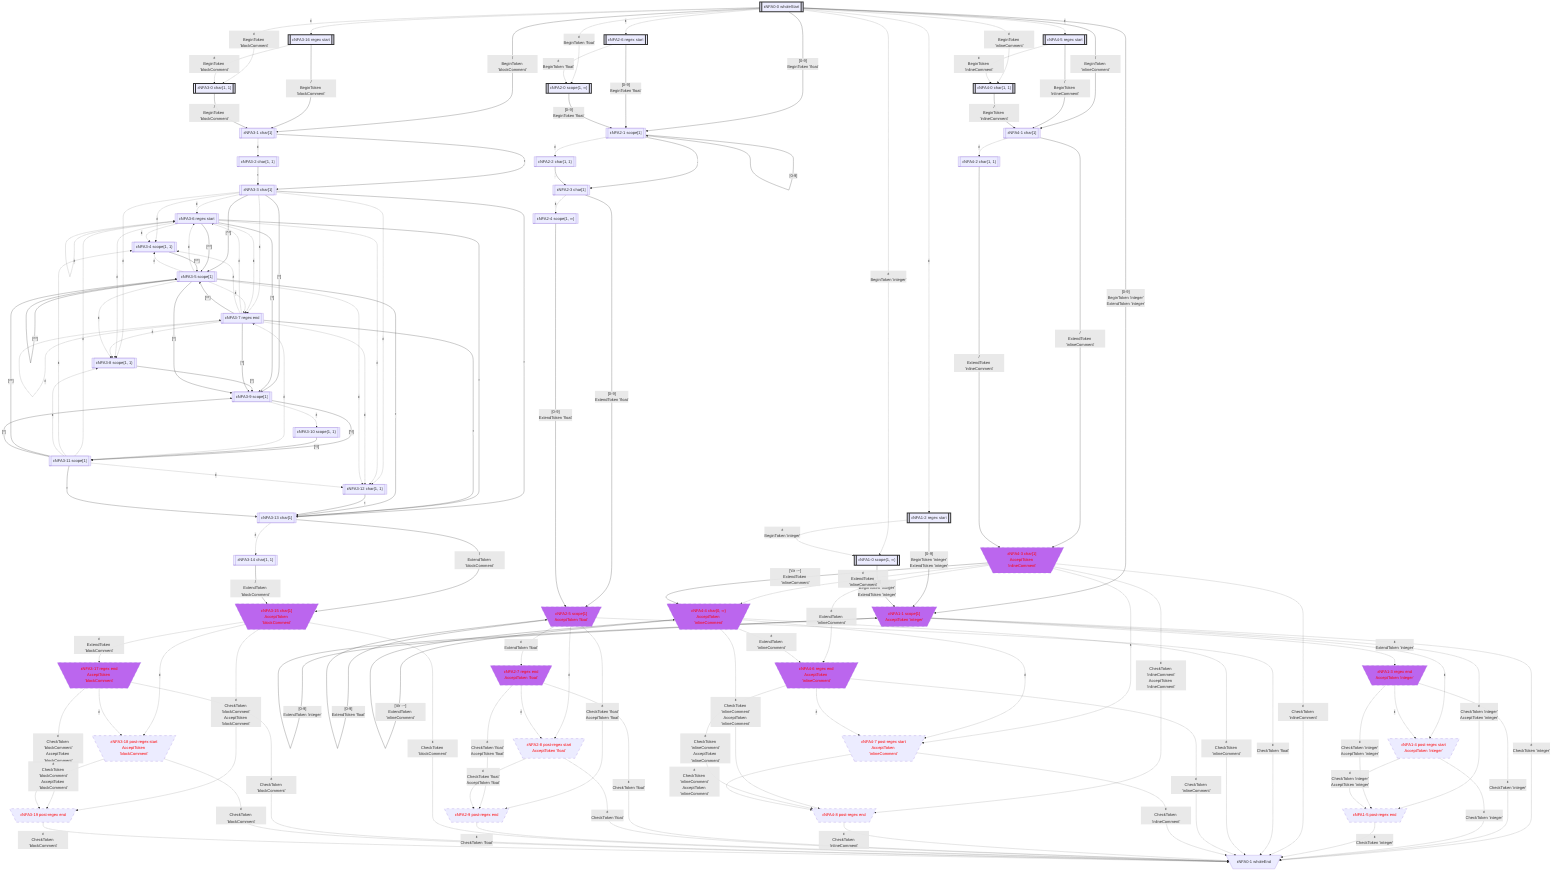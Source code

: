 flowchart
classDef c0001 color:#FF0000;
classDef c0010 stroke-dasharray: 10 10;
classDef c0011 stroke-dasharray: 10 10,color:#FF0000;
classDef c0100 fill:#BB66EE;
classDef c0101 fill:#BB66EE,color:#FF0000;
classDef c0110 fill:#BB66EE,stroke-dasharray: 10 10;
classDef c0111 fill:#BB66EE,stroke-dasharray: 10 10,color:#FF0000;
classDef c1000 stroke:#333,stroke-width:4px;
classDef c1001 stroke:#333,stroke-width:4px,color:#FF0000;
classDef c1010 stroke:#333,stroke-width:4px,stroke-dasharray: 10 10;
classDef c1011 stroke:#333,stroke-width:4px,stroke-dasharray: 10 10,color:#FF0000;
classDef c1100 stroke:#333,stroke-width:4px,fill:#BB66EE;
classDef c1101 stroke:#333,stroke-width:4px,fill:#BB66EE,color:#FF0000;
classDef c1110 stroke:#333,stroke-width:4px,fill:#BB66EE,stroke-dasharray: 10 10;
classDef c1111 stroke:#333,stroke-width:4px,fill:#BB66EE,stroke-dasharray: 10 10,color:#FF0000;
eNFA0_0_49774232[["εNFA0-0 wholeStart"]]
class eNFA0_0_49774232 c1000;
eNFA1_2_5180964[["εNFA1-2 regex start"]]
class eNFA1_2_5180964 c1000;
eNFA2_6_45314905[["εNFA2-6 regex start"]]
class eNFA2_6_45314905 c1000;
eNFA3_16_46628683[["εNFA3-16 regex start"]]
class eNFA3_16_46628683 c1000;
eNFA4_5_17004965[["εNFA4-5 regex start"]]
class eNFA4_5_17004965 c1000;
eNFA1_0_34649765[["εNFA1-0 scope{1, ∞}"]]
class eNFA1_0_34649765 c1000;
eNFA2_0_26746391[["εNFA2-0 scope{1, ∞}"]]
class eNFA2_0_26746391 c1000;
eNFA3_0_41459726[["εNFA3-0 char{1, 1}"]]
class eNFA3_0_41459726 c1000;
eNFA4_0_25040094[["εNFA4-0 char{1, 1}"]]
class eNFA4_0_25040094 c1000;
eNFA1_1_48589216[\"εNFA1-1 scope[1]
AcceptToken 'integer'"/]
class eNFA1_1_48589216 c0111;
eNFA2_1_55167604[["εNFA2-1 scope[1]"]]
eNFA3_1_14981763[["εNFA3-1 char[1]"]]
eNFA4_1_5563313[["εNFA4-1 char[1]"]]
eNFA1_3_43412436[\"εNFA1-3 regex end
AcceptToken 'integer'"/]
class eNFA1_3_43412436 c0111;
eNFA1_4_45251091[\"εNFA1-4 post-regex start
AcceptToken 'integer'"/]
class eNFA1_4_45251091 c0011;
eNFA1_5_63321005[\"εNFA1-5 post-regex end"/]
class eNFA1_5_63321005 c0011;
eNFA0_1_7035667[\"εNFA0-1 wholeEnd"/]
eNFA2_2_39390935[["εNFA2-2 char{1, 1}"]]
eNFA2_3_29123463[["εNFA2-3 char[1]"]]
eNFA3_2_47975183[["εNFA3-2 char{1, 1}"]]
eNFA3_3_18390601[["εNFA3-3 char[1]"]]
eNFA4_2_50069818[["εNFA4-2 char{1, 1}"]]
eNFA4_3_14650458[\"εNFA4-3 char[1]
AcceptToken 'inlineComment'"/]
class eNFA4_3_14650458 c0111;
eNFA2_4_9875225[["εNFA2-4 scope{1, ∞}"]]
eNFA2_5_45836489[\"εNFA2-5 scope[1]
AcceptToken 'float'"/]
class eNFA2_5_45836489 c0111;
eNFA3_6_7693179[["εNFA3-6 regex start"]]
eNFA3_4_19167756[["εNFA3-4 scope{1, 1}"]]
eNFA3_8_2129750[["εNFA3-8 scope{1, 1}"]]
eNFA3_7_38292076[["εNFA3-7 regex end"]]
eNFA3_5_13243689[["εNFA3-5 scope[1]"]]
eNFA3_9_60784581[["εNFA3-9 scope[1]"]]
eNFA3_12_31297682[["εNFA3-12 char{1, 1}"]]
eNFA3_13_24604028[["εNFA3-13 char[1]"]]
eNFA4_4_9084369[\"εNFA4-4 char{0, ∞}
AcceptToken 'inlineComment'"/]
class eNFA4_4_9084369 c0111;
eNFA4_6_64745266[\"εNFA4-6 regex end
AcceptToken 'inlineComment'"/]
class eNFA4_6_64745266 c0111;
eNFA4_7_24034261[\"εNFA4-7 post-regex start
AcceptToken 'inlineComment'"/]
class eNFA4_7_24034261 c0011;
eNFA4_8_52977523[\"εNFA4-8 post-regex end"/]
class eNFA4_8_52977523 c0011;
eNFA2_7_21768161[\"εNFA2-7 regex end
AcceptToken 'float'"/]
class eNFA2_7_21768161 c0111;
eNFA2_8_4606636[\"εNFA2-8 post-regex start
AcceptToken 'float'"/]
class eNFA2_8_4606636 c0011;
eNFA2_9_33018140[\"εNFA2-9 post-regex end"/]
class eNFA2_9_33018140 c0011;
eNFA3_10_10190321[["εNFA3-10 scope{1, 1}"]]
eNFA3_11_28727808[["εNFA3-11 scope[1]"]]
eNFA3_14_618145[["εNFA3-14 char{1, 1}"]]
eNFA3_15_37593218[\"εNFA3-15 char[1]
AcceptToken 'blockComment'"/]
class eNFA3_15_37593218 c0111;
eNFA3_17_2794650[\"εNFA3-17 regex end
AcceptToken 'blockComment'"/]
class eNFA3_17_2794650 c0111;
eNFA3_18_25151854[\"εNFA3-18 post-regex start
AcceptToken 'blockComment'"/]
class eNFA3_18_25151854 c0011;
eNFA3_19_57223682[\"εNFA3-19 post-regex end"/]
class eNFA3_19_57223682 c0011;
eNFA0_0_49774232 -.->|"ε"|eNFA1_2_5180964
eNFA0_0_49774232 -.->|"ε"|eNFA2_6_45314905
eNFA0_0_49774232 -.->|"ε"|eNFA3_16_46628683
eNFA0_0_49774232 -.->|"ε"|eNFA4_5_17004965
eNFA0_0_49774232 -.->|"ε
BeginToken 'integer'"|eNFA1_0_34649765
eNFA0_0_49774232 -.->|"ε
BeginToken 'float'"|eNFA2_0_26746391
eNFA0_0_49774232 -.->|"ε
BeginToken 'blockComment'"|eNFA3_0_41459726
eNFA0_0_49774232 -.->|"ε
BeginToken 'inlineComment'"|eNFA4_0_25040094
eNFA0_0_49774232 -->|"[0-9]
BeginToken 'integer'
ExtendToken 'integer'"|eNFA1_1_48589216
eNFA0_0_49774232 -->|"[0-9]
BeginToken 'float'"|eNFA2_1_55167604
eNFA0_0_49774232 -->|"/
BeginToken 'blockComment'"|eNFA3_1_14981763
eNFA0_0_49774232 -->|"/
BeginToken 'inlineComment'"|eNFA4_1_5563313
eNFA1_2_5180964 -.->|"ε
BeginToken 'integer'"|eNFA1_0_34649765
eNFA1_2_5180964 -->|"[0-9]
BeginToken 'integer'
ExtendToken 'integer'"|eNFA1_1_48589216
eNFA2_6_45314905 -.->|"ε
BeginToken 'float'"|eNFA2_0_26746391
eNFA2_6_45314905 -->|"[0-9]
BeginToken 'float'"|eNFA2_1_55167604
eNFA3_16_46628683 -.->|"ε
BeginToken 'blockComment'"|eNFA3_0_41459726
eNFA3_16_46628683 -->|"/
BeginToken 'blockComment'"|eNFA3_1_14981763
eNFA4_5_17004965 -.->|"ε
BeginToken 'inlineComment'"|eNFA4_0_25040094
eNFA4_5_17004965 -->|"/
BeginToken 'inlineComment'"|eNFA4_1_5563313
eNFA1_0_34649765 -->|"[0-9]
BeginToken 'integer'
ExtendToken 'integer'"|eNFA1_1_48589216
eNFA2_0_26746391 -->|"[0-9]
BeginToken 'float'"|eNFA2_1_55167604
eNFA3_0_41459726 -->|"/
BeginToken 'blockComment'"|eNFA3_1_14981763
eNFA4_0_25040094 -->|"/
BeginToken 'inlineComment'"|eNFA4_1_5563313
eNFA1_1_48589216 -->|"[0-9]
ExtendToken 'integer'"|eNFA1_1_48589216
eNFA1_1_48589216 -.->|"ε
ExtendToken 'integer'"|eNFA1_3_43412436
eNFA1_1_48589216 -.->|"ε"|eNFA1_4_45251091
eNFA1_1_48589216 -.->|"ε
CheckToken 'integer'
AcceptToken 'integer'"|eNFA1_5_63321005
eNFA1_1_48589216 -.->|"ε
CheckToken 'integer'"|eNFA0_1_7035667
eNFA2_1_55167604 -->|"[0-9]"|eNFA2_1_55167604
eNFA2_1_55167604 -.->|"ε"|eNFA2_2_39390935
eNFA2_1_55167604 -->|"."|eNFA2_3_29123463
eNFA3_1_14981763 -.->|"ε"|eNFA3_2_47975183
eNFA3_1_14981763 -->|"*"|eNFA3_3_18390601
eNFA4_1_5563313 -.->|"ε"|eNFA4_2_50069818
eNFA4_1_5563313 -->|"/
ExtendToken 'inlineComment'"|eNFA4_3_14650458
eNFA1_3_43412436 -.->|"ε"|eNFA1_4_45251091
eNFA1_3_43412436 -.->|"ε
CheckToken 'integer'
AcceptToken 'integer'"|eNFA1_5_63321005
eNFA1_3_43412436 -.->|"ε
CheckToken 'integer'"|eNFA0_1_7035667
eNFA1_4_45251091 -.->|"ε
CheckToken 'integer'
AcceptToken 'integer'"|eNFA1_5_63321005
eNFA1_4_45251091 -.->|"ε
CheckToken 'integer'"|eNFA0_1_7035667
eNFA1_5_63321005 -.->|"ε
CheckToken 'integer'"|eNFA0_1_7035667
eNFA2_2_39390935 -->|"."|eNFA2_3_29123463
eNFA2_3_29123463 -.->|"ε"|eNFA2_4_9875225
eNFA2_3_29123463 -->|"[0-9]
ExtendToken 'float'"|eNFA2_5_45836489
eNFA3_2_47975183 -->|"*"|eNFA3_3_18390601
eNFA3_3_18390601 -.->|"ε"|eNFA3_6_7693179
eNFA3_3_18390601 -.->|"ε"|eNFA3_4_19167756
eNFA3_3_18390601 -.->|"ε"|eNFA3_8_2129750
eNFA3_3_18390601 -.->|"ε"|eNFA3_7_38292076
eNFA3_3_18390601 -->|"[^*]"|eNFA3_5_13243689
eNFA3_3_18390601 -->|"[*]"|eNFA3_9_60784581
eNFA3_3_18390601 -.->|"ε"|eNFA3_12_31297682
eNFA3_3_18390601 -->|"*"|eNFA3_13_24604028
eNFA4_2_50069818 -->|"/
ExtendToken 'inlineComment'"|eNFA4_3_14650458
eNFA4_3_14650458 -.->|"ε
ExtendToken 'inlineComment'"|eNFA4_4_9084369
eNFA4_3_14650458 -->|"[#92;t#92;r#32;-~]
ExtendToken 'inlineComment'"|eNFA4_4_9084369
eNFA4_3_14650458 -.->|"ε
ExtendToken 'inlineComment'"|eNFA4_6_64745266
eNFA4_3_14650458 -.->|"ε"|eNFA4_7_24034261
eNFA4_3_14650458 -.->|"ε
CheckToken 'inlineComment'
AcceptToken 'inlineComment'"|eNFA4_8_52977523
eNFA4_3_14650458 -.->|"ε
CheckToken 'inlineComment'"|eNFA0_1_7035667
eNFA2_4_9875225 -->|"[0-9]
ExtendToken 'float'"|eNFA2_5_45836489
eNFA2_5_45836489 -->|"[0-9]
ExtendToken 'float'"|eNFA2_5_45836489
eNFA2_5_45836489 -.->|"ε
ExtendToken 'float'"|eNFA2_7_21768161
eNFA2_5_45836489 -.->|"ε"|eNFA2_8_4606636
eNFA2_5_45836489 -.->|"ε
CheckToken 'float'
AcceptToken 'float'"|eNFA2_9_33018140
eNFA2_5_45836489 -.->|"ε
CheckToken 'float'"|eNFA0_1_7035667
eNFA3_6_7693179 -.->|"ε"|eNFA3_4_19167756
eNFA3_6_7693179 -.->|"ε"|eNFA3_8_2129750
eNFA3_6_7693179 -.->|"ε"|eNFA3_7_38292076
eNFA3_6_7693179 -->|"[^*]"|eNFA3_5_13243689
eNFA3_6_7693179 -->|"[*]"|eNFA3_9_60784581
eNFA3_6_7693179 -.->|"ε"|eNFA3_6_7693179
eNFA3_6_7693179 -.->|"ε"|eNFA3_12_31297682
eNFA3_6_7693179 -->|"*"|eNFA3_13_24604028
eNFA3_4_19167756 -->|"[^*]"|eNFA3_5_13243689
eNFA3_8_2129750 -->|"[*]"|eNFA3_9_60784581
eNFA3_7_38292076 -.->|"ε"|eNFA3_6_7693179
eNFA3_7_38292076 -.->|"ε"|eNFA3_12_31297682
eNFA3_7_38292076 -.->|"ε"|eNFA3_4_19167756
eNFA3_7_38292076 -.->|"ε"|eNFA3_8_2129750
eNFA3_7_38292076 -.->|"ε"|eNFA3_7_38292076
eNFA3_7_38292076 -->|"[^*]"|eNFA3_5_13243689
eNFA3_7_38292076 -->|"[*]"|eNFA3_9_60784581
eNFA3_7_38292076 -->|"*"|eNFA3_13_24604028
eNFA3_5_13243689 -.->|"ε"|eNFA3_7_38292076
eNFA3_5_13243689 -.->|"ε"|eNFA3_6_7693179
eNFA3_5_13243689 -.->|"ε"|eNFA3_12_31297682
eNFA3_5_13243689 -.->|"ε"|eNFA3_4_19167756
eNFA3_5_13243689 -.->|"ε"|eNFA3_8_2129750
eNFA3_5_13243689 -->|"[^*]"|eNFA3_5_13243689
eNFA3_5_13243689 -->|"[*]"|eNFA3_9_60784581
eNFA3_5_13243689 -->|"*"|eNFA3_13_24604028
eNFA3_9_60784581 -.->|"ε"|eNFA3_10_10190321
eNFA3_9_60784581 -->|"[^/]"|eNFA3_11_28727808
eNFA3_12_31297682 -->|"*"|eNFA3_13_24604028
eNFA3_13_24604028 -.->|"ε"|eNFA3_14_618145
eNFA3_13_24604028 -->|"/
ExtendToken 'blockComment'"|eNFA3_15_37593218
eNFA4_4_9084369 -->|"[#92;t#92;r#32;-~]
ExtendToken 'inlineComment'"|eNFA4_4_9084369
eNFA4_4_9084369 -.->|"ε
ExtendToken 'inlineComment'"|eNFA4_6_64745266
eNFA4_4_9084369 -.->|"ε"|eNFA4_7_24034261
eNFA4_4_9084369 -.->|"ε
CheckToken 'inlineComment'
AcceptToken 'inlineComment'"|eNFA4_8_52977523
eNFA4_4_9084369 -.->|"ε
CheckToken 'inlineComment'"|eNFA0_1_7035667
eNFA4_6_64745266 -.->|"ε"|eNFA4_7_24034261
eNFA4_6_64745266 -.->|"ε
CheckToken 'inlineComment'
AcceptToken 'inlineComment'"|eNFA4_8_52977523
eNFA4_6_64745266 -.->|"ε
CheckToken 'inlineComment'"|eNFA0_1_7035667
eNFA4_7_24034261 -.->|"ε
CheckToken 'inlineComment'
AcceptToken 'inlineComment'"|eNFA4_8_52977523
eNFA4_7_24034261 -.->|"ε
CheckToken 'inlineComment'"|eNFA0_1_7035667
eNFA4_8_52977523 -.->|"ε
CheckToken 'inlineComment'"|eNFA0_1_7035667
eNFA2_7_21768161 -.->|"ε"|eNFA2_8_4606636
eNFA2_7_21768161 -.->|"ε
CheckToken 'float'
AcceptToken 'float'"|eNFA2_9_33018140
eNFA2_7_21768161 -.->|"ε
CheckToken 'float'"|eNFA0_1_7035667
eNFA2_8_4606636 -.->|"ε
CheckToken 'float'
AcceptToken 'float'"|eNFA2_9_33018140
eNFA2_8_4606636 -.->|"ε
CheckToken 'float'"|eNFA0_1_7035667
eNFA2_9_33018140 -.->|"ε
CheckToken 'float'"|eNFA0_1_7035667
eNFA3_10_10190321 -->|"[^/]"|eNFA3_11_28727808
eNFA3_11_28727808 -.->|"ε"|eNFA3_7_38292076
eNFA3_11_28727808 -.->|"ε"|eNFA3_6_7693179
eNFA3_11_28727808 -.->|"ε"|eNFA3_12_31297682
eNFA3_11_28727808 -.->|"ε"|eNFA3_4_19167756
eNFA3_11_28727808 -.->|"ε"|eNFA3_8_2129750
eNFA3_11_28727808 -->|"[^*]"|eNFA3_5_13243689
eNFA3_11_28727808 -->|"[*]"|eNFA3_9_60784581
eNFA3_11_28727808 -->|"*"|eNFA3_13_24604028
eNFA3_14_618145 -->|"/
ExtendToken 'blockComment'"|eNFA3_15_37593218
eNFA3_15_37593218 -.->|"ε
ExtendToken 'blockComment'"|eNFA3_17_2794650
eNFA3_15_37593218 -.->|"ε"|eNFA3_18_25151854
eNFA3_15_37593218 -.->|"ε
CheckToken 'blockComment'
AcceptToken 'blockComment'"|eNFA3_19_57223682
eNFA3_15_37593218 -.->|"ε
CheckToken 'blockComment'"|eNFA0_1_7035667
eNFA3_17_2794650 -.->|"ε"|eNFA3_18_25151854
eNFA3_17_2794650 -.->|"ε
CheckToken 'blockComment'
AcceptToken 'blockComment'"|eNFA3_19_57223682
eNFA3_17_2794650 -.->|"ε
CheckToken 'blockComment'"|eNFA0_1_7035667
eNFA3_18_25151854 -.->|"ε
CheckToken 'blockComment'
AcceptToken 'blockComment'"|eNFA3_19_57223682
eNFA3_18_25151854 -.->|"ε
CheckToken 'blockComment'"|eNFA0_1_7035667
eNFA3_19_57223682 -.->|"ε
CheckToken 'blockComment'"|eNFA0_1_7035667